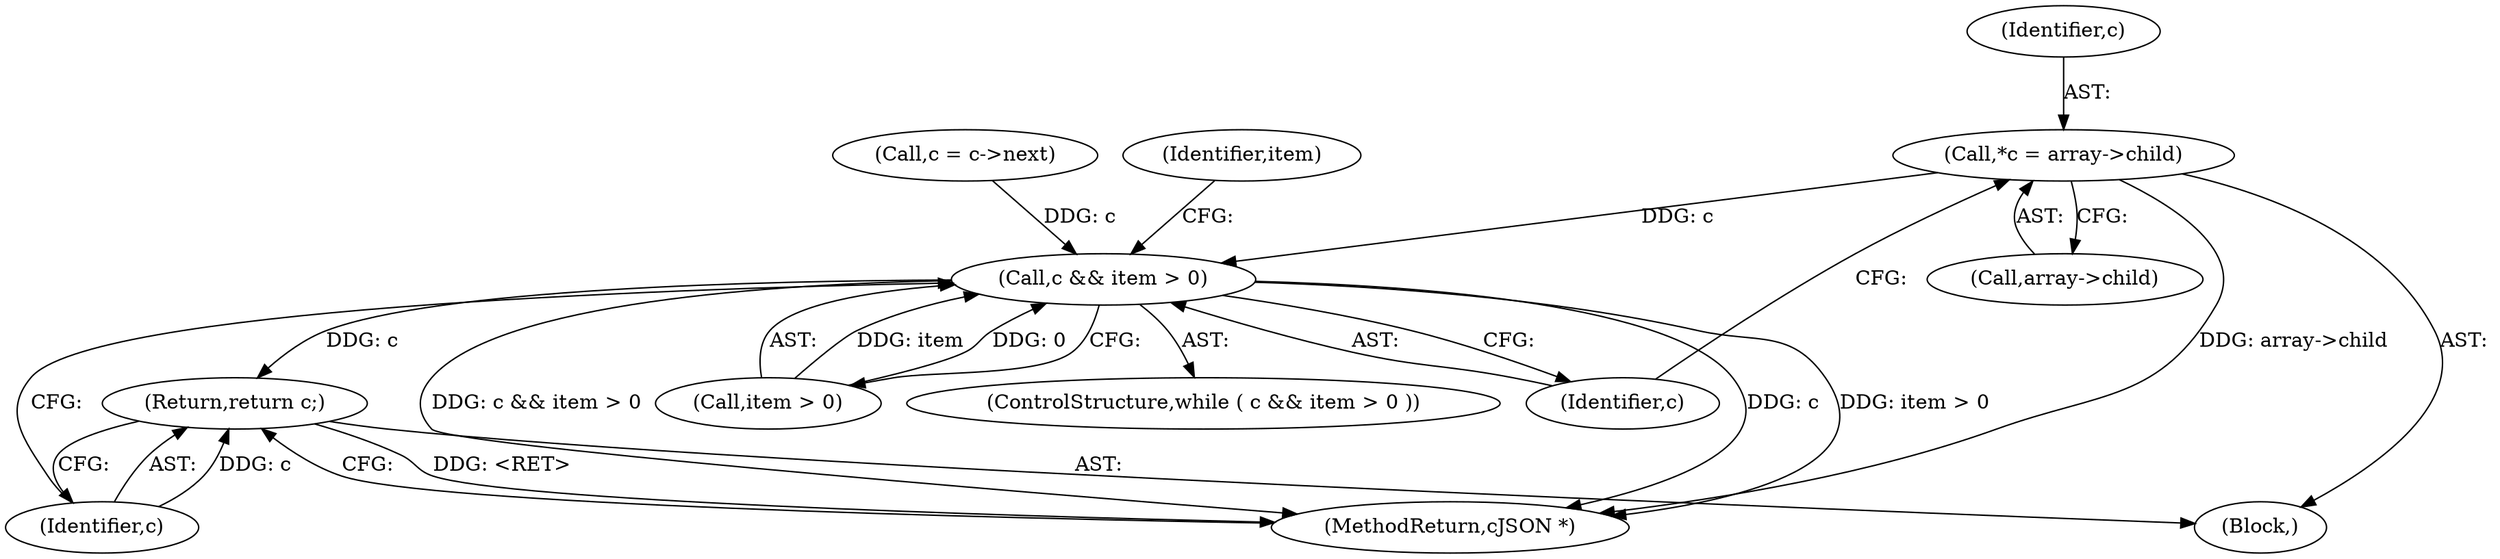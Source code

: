digraph "1_iperf_91f2fa59e8ed80dfbf400add0164ee0e508e412a_20@del" {
"1000105" [label="(Call,*c = array->child)"];
"1000111" [label="(Call,c && item > 0)"];
"1000124" [label="(Return,return c;)"];
"1000125" [label="(Identifier,c)"];
"1000113" [label="(Call,item > 0)"];
"1000110" [label="(ControlStructure,while ( c && item > 0 ))"];
"1000124" [label="(Return,return c;)"];
"1000119" [label="(Call,c = c->next)"];
"1000106" [label="(Identifier,c)"];
"1000112" [label="(Identifier,c)"];
"1000118" [label="(Identifier,item)"];
"1000107" [label="(Call,array->child)"];
"1000111" [label="(Call,c && item > 0)"];
"1000103" [label="(Block,)"];
"1000105" [label="(Call,*c = array->child)"];
"1000126" [label="(MethodReturn,cJSON *)"];
"1000105" -> "1000103"  [label="AST: "];
"1000105" -> "1000107"  [label="CFG: "];
"1000106" -> "1000105"  [label="AST: "];
"1000107" -> "1000105"  [label="AST: "];
"1000112" -> "1000105"  [label="CFG: "];
"1000105" -> "1000126"  [label="DDG: array->child"];
"1000105" -> "1000111"  [label="DDG: c"];
"1000111" -> "1000110"  [label="AST: "];
"1000111" -> "1000112"  [label="CFG: "];
"1000111" -> "1000113"  [label="CFG: "];
"1000112" -> "1000111"  [label="AST: "];
"1000113" -> "1000111"  [label="AST: "];
"1000118" -> "1000111"  [label="CFG: "];
"1000125" -> "1000111"  [label="CFG: "];
"1000111" -> "1000126"  [label="DDG: c && item > 0"];
"1000111" -> "1000126"  [label="DDG: c"];
"1000111" -> "1000126"  [label="DDG: item > 0"];
"1000119" -> "1000111"  [label="DDG: c"];
"1000113" -> "1000111"  [label="DDG: item"];
"1000113" -> "1000111"  [label="DDG: 0"];
"1000111" -> "1000124"  [label="DDG: c"];
"1000124" -> "1000103"  [label="AST: "];
"1000124" -> "1000125"  [label="CFG: "];
"1000125" -> "1000124"  [label="AST: "];
"1000126" -> "1000124"  [label="CFG: "];
"1000124" -> "1000126"  [label="DDG: <RET>"];
"1000125" -> "1000124"  [label="DDG: c"];
}
